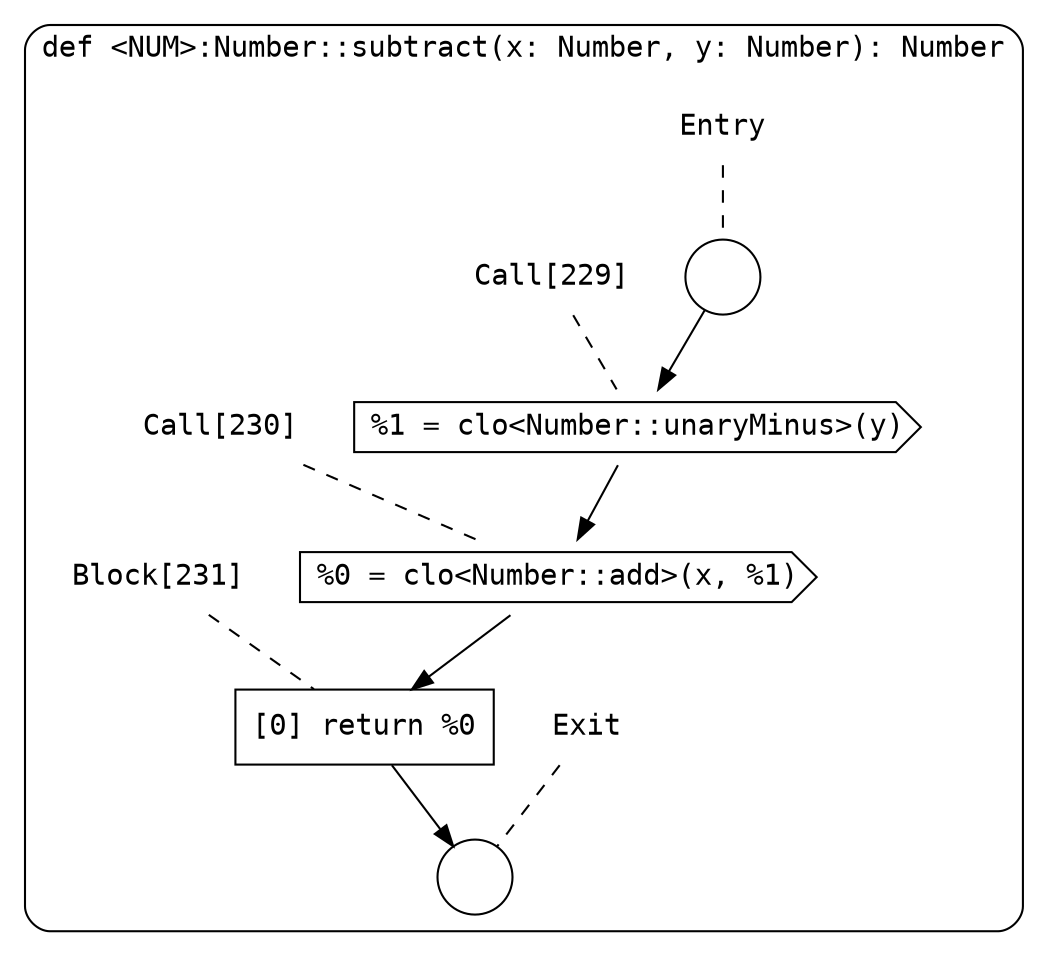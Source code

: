 digraph {
  graph [fontname = "Consolas"]
  node [fontname = "Consolas"]
  edge [fontname = "Consolas"]
  subgraph cluster19 {
    label = "def <NUM>:Number::subtract(x: Number, y: Number): Number"
    style = rounded
    cluster19_entry_name [shape=none, label=<<font color="black">Entry</font>>]
    cluster19_entry_name -> cluster19_entry [arrowhead=none, color="black", style=dashed]
    cluster19_entry [shape=circle label=" " color="black" fillcolor="white" style=filled]
    cluster19_entry -> node229 [color="black"]
    cluster19_exit_name [shape=none, label=<<font color="black">Exit</font>>]
    cluster19_exit_name -> cluster19_exit [arrowhead=none, color="black", style=dashed]
    cluster19_exit [shape=circle label=" " color="black" fillcolor="white" style=filled]
    node229_name [shape=none, label=<<font color="black">Call[229]</font>>]
    node229_name -> node229 [arrowhead=none, color="black", style=dashed]
    node229 [shape=cds, label=<<font color="black">%1 = clo&lt;Number::unaryMinus&gt;(y)</font>> color="black" fillcolor="white", style=filled]
    node229 -> node230 [color="black"]
    node230_name [shape=none, label=<<font color="black">Call[230]</font>>]
    node230_name -> node230 [arrowhead=none, color="black", style=dashed]
    node230 [shape=cds, label=<<font color="black">%0 = clo&lt;Number::add&gt;(x, %1)</font>> color="black" fillcolor="white", style=filled]
    node230 -> node231 [color="black"]
    node231_name [shape=none, label=<<font color="black">Block[231]</font>>]
    node231_name -> node231 [arrowhead=none, color="black", style=dashed]
    node231 [shape=box, label=<<font color="black">[0] return %0<BR ALIGN="LEFT"/></font>> color="black" fillcolor="white", style=filled]
    node231 -> cluster19_exit [color="black"]
  }
}